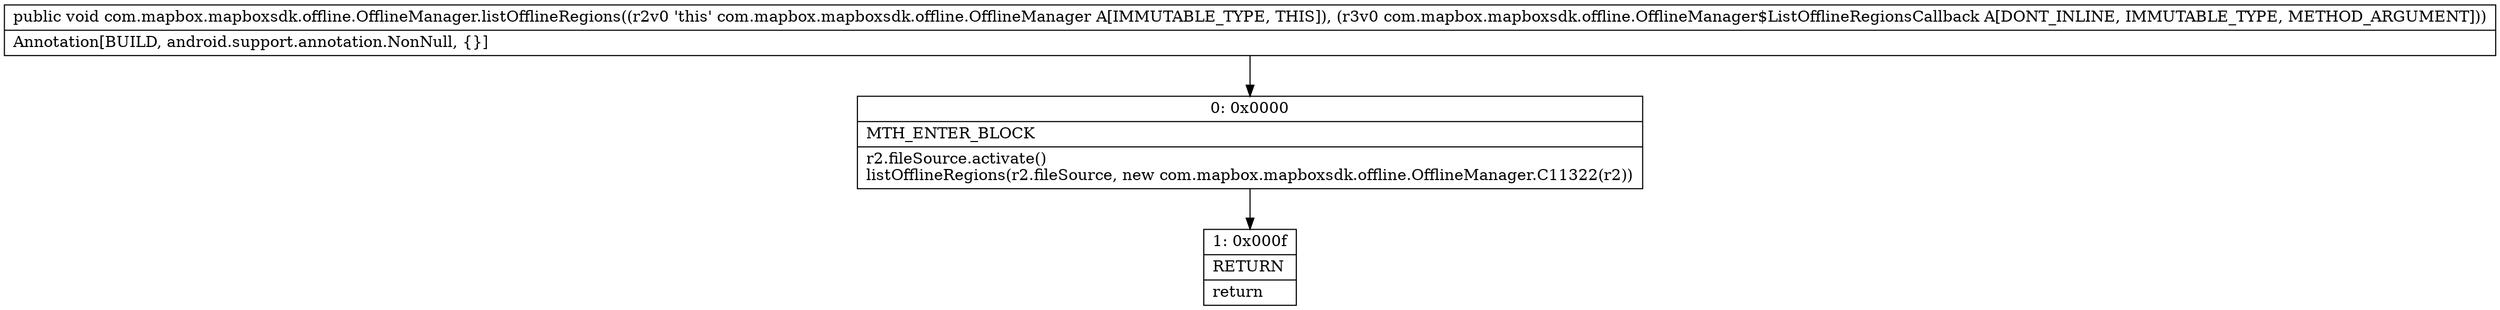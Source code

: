 digraph "CFG forcom.mapbox.mapboxsdk.offline.OfflineManager.listOfflineRegions(Lcom\/mapbox\/mapboxsdk\/offline\/OfflineManager$ListOfflineRegionsCallback;)V" {
Node_0 [shape=record,label="{0\:\ 0x0000|MTH_ENTER_BLOCK\l|r2.fileSource.activate()\llistOfflineRegions(r2.fileSource, new com.mapbox.mapboxsdk.offline.OfflineManager.C11322(r2))\l}"];
Node_1 [shape=record,label="{1\:\ 0x000f|RETURN\l|return\l}"];
MethodNode[shape=record,label="{public void com.mapbox.mapboxsdk.offline.OfflineManager.listOfflineRegions((r2v0 'this' com.mapbox.mapboxsdk.offline.OfflineManager A[IMMUTABLE_TYPE, THIS]), (r3v0 com.mapbox.mapboxsdk.offline.OfflineManager$ListOfflineRegionsCallback A[DONT_INLINE, IMMUTABLE_TYPE, METHOD_ARGUMENT]))  | Annotation[BUILD, android.support.annotation.NonNull, \{\}]\l}"];
MethodNode -> Node_0;
Node_0 -> Node_1;
}

